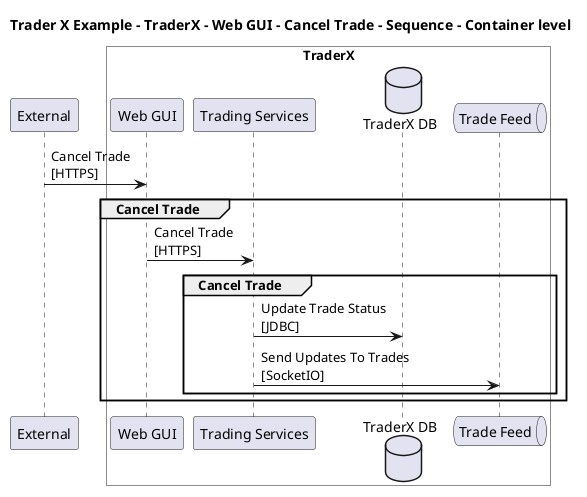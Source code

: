 @startuml

title Trader X Example - TraderX - Web GUI - Cancel Trade - Sequence - Container level

participant "External" as C4InterFlow.SoftwareSystems.ExternalSystem

box "TraderX" #White
    participant "Web GUI" as TraderXExample.SoftwareSystems.TraderX.Containers.WebGUI
    participant "Trading Services" as TraderXExample.SoftwareSystems.TraderX.Containers.TradingServices
    database "TraderX DB" as TraderXExample.SoftwareSystems.TraderX.Containers.TraderXDB
    queue "Trade Feed" as TraderXExample.SoftwareSystems.TraderX.Containers.TradeFeed
end box


C4InterFlow.SoftwareSystems.ExternalSystem -> TraderXExample.SoftwareSystems.TraderX.Containers.WebGUI : Cancel Trade\n[HTTPS]
group Cancel Trade
TraderXExample.SoftwareSystems.TraderX.Containers.WebGUI -> TraderXExample.SoftwareSystems.TraderX.Containers.TradingServices : Cancel Trade\n[HTTPS]
group Cancel Trade
TraderXExample.SoftwareSystems.TraderX.Containers.TradingServices -> TraderXExample.SoftwareSystems.TraderX.Containers.TraderXDB : Update Trade Status\n[JDBC]
TraderXExample.SoftwareSystems.TraderX.Containers.TradingServices -> TraderXExample.SoftwareSystems.TraderX.Containers.TradeFeed : Send Updates To Trades\n[SocketIO]
end
end


@enduml
